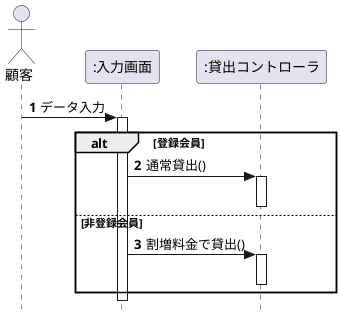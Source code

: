 @startuml

hide footbox
autonumber /'メッセージに自動で番号を降る'/
skinparam style strictuml /' 厳密なUMLに準拠する'/
Actor 顧客 as user
participant ":入力画面" as input
participant ":貸出コントローラ" as control
user -> input : データ入力
activate input
alt 登録会員
input -> control:通常貸出()
activate control
deactivate control
else 非登録会員
input -> control:割増料金で貸出()
activate control
deactivate control
end alt
deactivate control
@enduml